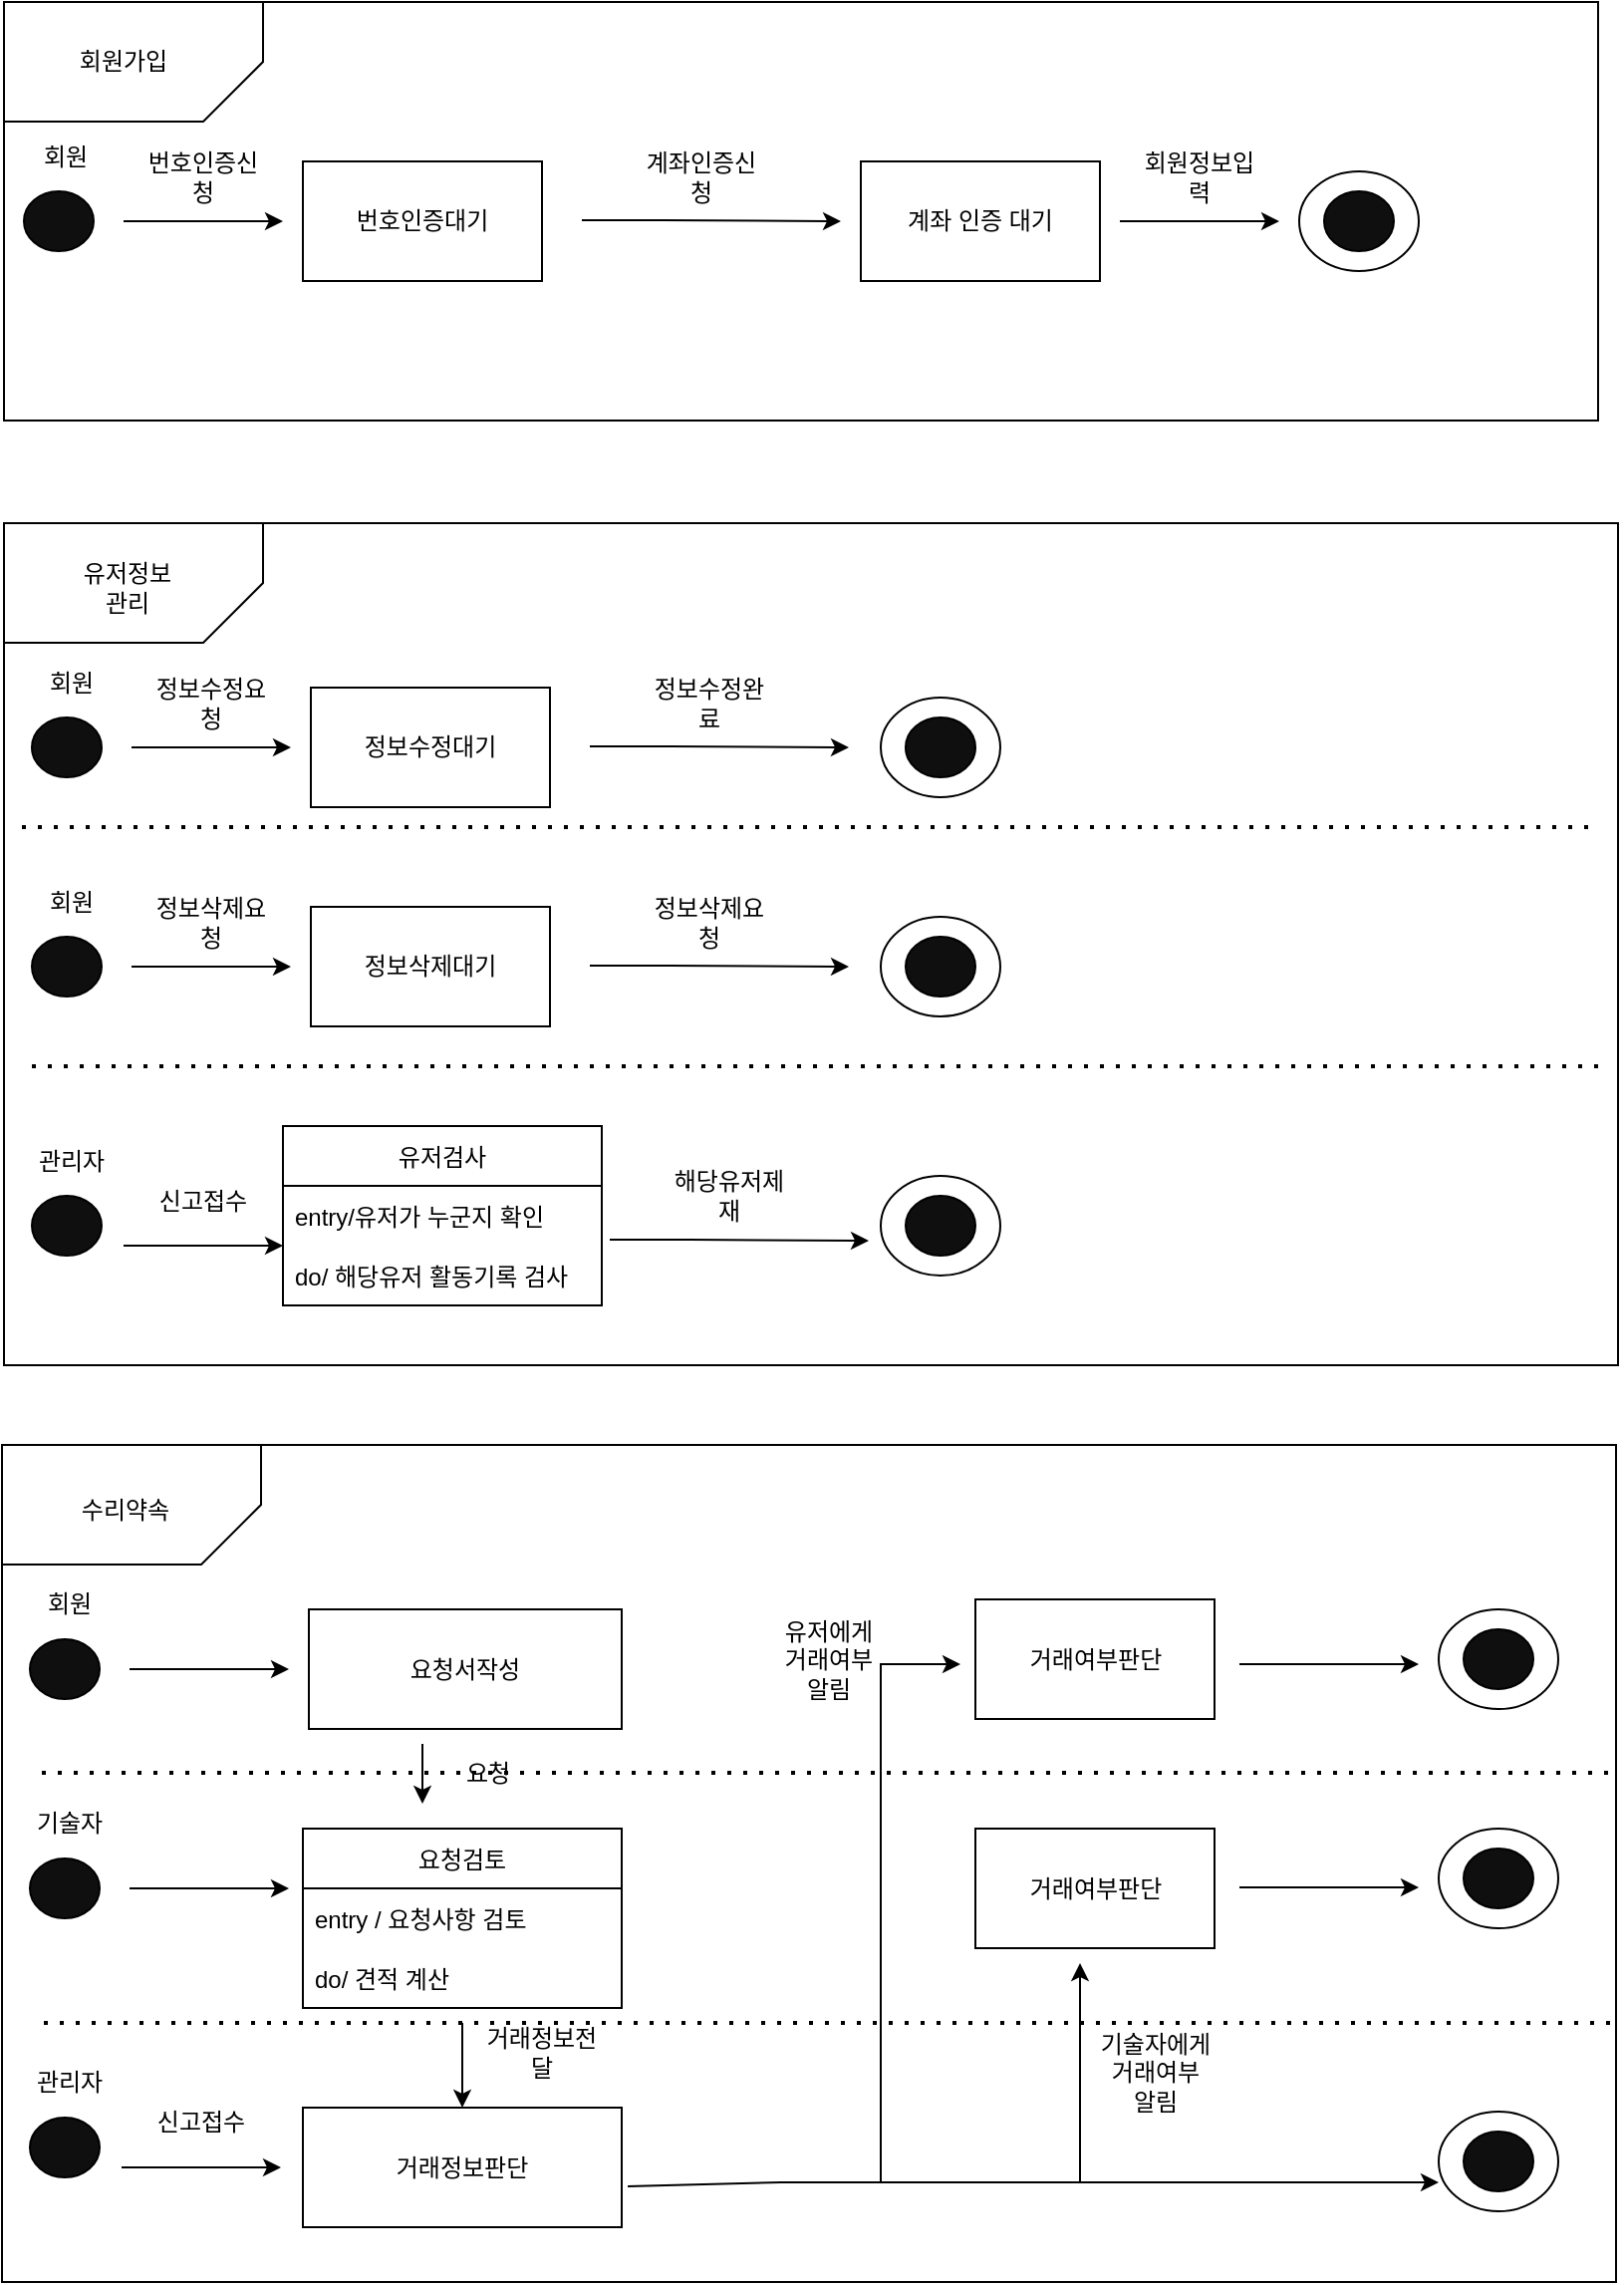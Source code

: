 <mxfile version="18.0.2" type="device"><diagram id="pJjr6ekW1hYh_InB4nEE" name="Page-1"><mxGraphModel dx="782" dy="428" grid="1" gridSize="10" guides="1" tooltips="1" connect="1" arrows="1" fold="1" page="1" pageScale="1" pageWidth="827" pageHeight="1169" background="#ffffff" math="0" shadow="0"><root><mxCell id="0"/><mxCell id="1" parent="0"/><mxCell id="K4Qyvft8Jh-T9vlTF13v-1" value="번호인증대기" style="rounded=0;whiteSpace=wrap;html=1;" parent="1" vertex="1"><mxGeometry x="160" y="136" width="120" height="60" as="geometry"/></mxCell><mxCell id="K4Qyvft8Jh-T9vlTF13v-2" value="계좌 인증 대기" style="rounded=0;whiteSpace=wrap;html=1;" parent="1" vertex="1"><mxGeometry x="440" y="136" width="120" height="60" as="geometry"/></mxCell><mxCell id="K4Qyvft8Jh-T9vlTF13v-3" value="" style="endArrow=classic;html=1;rounded=0;" parent="1" edge="1"><mxGeometry width="50" height="50" relative="1" as="geometry"><mxPoint x="70" y="166" as="sourcePoint"/><mxPoint x="150" y="166" as="targetPoint"/><Array as="points"><mxPoint x="110" y="166"/></Array></mxGeometry></mxCell><mxCell id="K4Qyvft8Jh-T9vlTF13v-4" value="" style="endArrow=classic;html=1;rounded=0;" parent="1" edge="1"><mxGeometry width="50" height="50" relative="1" as="geometry"><mxPoint x="300" y="165.5" as="sourcePoint"/><mxPoint x="430" y="166" as="targetPoint"/><Array as="points"><mxPoint x="340" y="165.5"/></Array></mxGeometry></mxCell><mxCell id="K4Qyvft8Jh-T9vlTF13v-6" value="" style="endArrow=classic;html=1;rounded=0;" parent="1" edge="1"><mxGeometry width="50" height="50" relative="1" as="geometry"><mxPoint x="570" y="166" as="sourcePoint"/><mxPoint x="650" y="166" as="targetPoint"/><Array as="points"><mxPoint x="600" y="166"/></Array></mxGeometry></mxCell><mxCell id="K4Qyvft8Jh-T9vlTF13v-7" value="" style="ellipse;whiteSpace=wrap;html=1;" parent="1" vertex="1"><mxGeometry x="660" y="141" width="60" height="50" as="geometry"/></mxCell><mxCell id="K4Qyvft8Jh-T9vlTF13v-10" value="" style="ellipse;whiteSpace=wrap;html=1;strokeColor=#000000;fillColor=#0F0F0F;" parent="1" vertex="1"><mxGeometry x="672.5" y="151" width="35" height="30" as="geometry"/></mxCell><mxCell id="K4Qyvft8Jh-T9vlTF13v-11" value="" style="ellipse;whiteSpace=wrap;html=1;strokeColor=#000000;fillColor=#0F0F0F;" parent="1" vertex="1"><mxGeometry x="20" y="151" width="35" height="30" as="geometry"/></mxCell><mxCell id="K4Qyvft8Jh-T9vlTF13v-13" value="" style="rounded=0;whiteSpace=wrap;html=1;strokeColor=#000000;fillColor=none;" parent="1" vertex="1"><mxGeometry x="10" y="56" width="800" height="210" as="geometry"/></mxCell><mxCell id="K4Qyvft8Jh-T9vlTF13v-14" value="" style="shape=card;whiteSpace=wrap;html=1;strokeColor=#000000;fillColor=none;rotation=-180;" parent="1" vertex="1"><mxGeometry x="10" y="56" width="130" height="60" as="geometry"/></mxCell><mxCell id="K4Qyvft8Jh-T9vlTF13v-15" value="회원가입" style="text;html=1;strokeColor=none;fillColor=none;align=center;verticalAlign=middle;whiteSpace=wrap;rounded=0;" parent="1" vertex="1"><mxGeometry x="40" y="71" width="60" height="30" as="geometry"/></mxCell><mxCell id="K4Qyvft8Jh-T9vlTF13v-16" value="번호인증신청" style="text;html=1;strokeColor=none;fillColor=none;align=center;verticalAlign=middle;whiteSpace=wrap;rounded=0;" parent="1" vertex="1"><mxGeometry x="80" y="126" width="60" height="35" as="geometry"/></mxCell><mxCell id="K4Qyvft8Jh-T9vlTF13v-17" value="계좌인증신청" style="text;html=1;strokeColor=none;fillColor=none;align=center;verticalAlign=middle;whiteSpace=wrap;rounded=0;" parent="1" vertex="1"><mxGeometry x="330" y="126" width="60" height="35" as="geometry"/></mxCell><mxCell id="K4Qyvft8Jh-T9vlTF13v-18" value="회원정보입력" style="text;html=1;strokeColor=none;fillColor=none;align=center;verticalAlign=middle;whiteSpace=wrap;rounded=0;" parent="1" vertex="1"><mxGeometry x="580" y="126" width="60" height="35" as="geometry"/></mxCell><mxCell id="K4Qyvft8Jh-T9vlTF13v-19" value="정보수정대기" style="rounded=0;whiteSpace=wrap;html=1;" parent="1" vertex="1"><mxGeometry x="164" y="400" width="120" height="60" as="geometry"/></mxCell><mxCell id="K4Qyvft8Jh-T9vlTF13v-21" value="" style="endArrow=classic;html=1;rounded=0;" parent="1" edge="1"><mxGeometry width="50" height="50" relative="1" as="geometry"><mxPoint x="74" y="430" as="sourcePoint"/><mxPoint x="154" y="430" as="targetPoint"/><Array as="points"><mxPoint x="114" y="430"/></Array></mxGeometry></mxCell><mxCell id="K4Qyvft8Jh-T9vlTF13v-22" value="" style="endArrow=classic;html=1;rounded=0;" parent="1" edge="1"><mxGeometry width="50" height="50" relative="1" as="geometry"><mxPoint x="304" y="429.5" as="sourcePoint"/><mxPoint x="434" y="430" as="targetPoint"/><Array as="points"><mxPoint x="344" y="429.5"/></Array></mxGeometry></mxCell><mxCell id="K4Qyvft8Jh-T9vlTF13v-24" value="" style="ellipse;whiteSpace=wrap;html=1;" parent="1" vertex="1"><mxGeometry x="450" y="405" width="60" height="50" as="geometry"/></mxCell><mxCell id="K4Qyvft8Jh-T9vlTF13v-25" value="" style="ellipse;whiteSpace=wrap;html=1;strokeColor=#000000;fillColor=#0F0F0F;" parent="1" vertex="1"><mxGeometry x="462.5" y="415" width="35" height="30" as="geometry"/></mxCell><mxCell id="K4Qyvft8Jh-T9vlTF13v-26" value="" style="ellipse;whiteSpace=wrap;html=1;strokeColor=#000000;fillColor=#0F0F0F;" parent="1" vertex="1"><mxGeometry x="24" y="415" width="35" height="30" as="geometry"/></mxCell><mxCell id="K4Qyvft8Jh-T9vlTF13v-27" value="" style="rounded=0;whiteSpace=wrap;html=1;strokeColor=#000000;fillColor=none;" parent="1" vertex="1"><mxGeometry x="10" y="317.5" width="810" height="422.5" as="geometry"/></mxCell><mxCell id="K4Qyvft8Jh-T9vlTF13v-28" value="" style="shape=card;whiteSpace=wrap;html=1;strokeColor=#000000;fillColor=none;rotation=-180;" parent="1" vertex="1"><mxGeometry x="10" y="317.5" width="130" height="60" as="geometry"/></mxCell><mxCell id="K4Qyvft8Jh-T9vlTF13v-29" value="유저정보관리" style="text;html=1;strokeColor=none;fillColor=none;align=center;verticalAlign=middle;whiteSpace=wrap;rounded=0;" parent="1" vertex="1"><mxGeometry x="44" y="335" width="56" height="30" as="geometry"/></mxCell><mxCell id="K4Qyvft8Jh-T9vlTF13v-30" value="정보수정요청" style="text;html=1;strokeColor=none;fillColor=none;align=center;verticalAlign=middle;whiteSpace=wrap;rounded=0;" parent="1" vertex="1"><mxGeometry x="84" y="390" width="60" height="35" as="geometry"/></mxCell><mxCell id="K4Qyvft8Jh-T9vlTF13v-31" value="정보수정완료" style="text;html=1;strokeColor=none;fillColor=none;align=center;verticalAlign=middle;whiteSpace=wrap;rounded=0;" parent="1" vertex="1"><mxGeometry x="334" y="390" width="60" height="35" as="geometry"/></mxCell><mxCell id="K4Qyvft8Jh-T9vlTF13v-33" value="회원" style="text;html=1;strokeColor=none;fillColor=none;align=center;verticalAlign=middle;whiteSpace=wrap;rounded=0;" parent="1" vertex="1"><mxGeometry x="14" y="380" width="60" height="35" as="geometry"/></mxCell><mxCell id="K4Qyvft8Jh-T9vlTF13v-34" value="정보삭제대기" style="rounded=0;whiteSpace=wrap;html=1;" parent="1" vertex="1"><mxGeometry x="164" y="510" width="120" height="60" as="geometry"/></mxCell><mxCell id="K4Qyvft8Jh-T9vlTF13v-35" value="" style="endArrow=classic;html=1;rounded=0;" parent="1" edge="1"><mxGeometry width="50" height="50" relative="1" as="geometry"><mxPoint x="74" y="540" as="sourcePoint"/><mxPoint x="154" y="540" as="targetPoint"/><Array as="points"><mxPoint x="114" y="540"/></Array></mxGeometry></mxCell><mxCell id="K4Qyvft8Jh-T9vlTF13v-36" value="" style="endArrow=classic;html=1;rounded=0;" parent="1" edge="1"><mxGeometry width="50" height="50" relative="1" as="geometry"><mxPoint x="304" y="539.5" as="sourcePoint"/><mxPoint x="434" y="540" as="targetPoint"/><Array as="points"><mxPoint x="344" y="539.5"/></Array></mxGeometry></mxCell><mxCell id="K4Qyvft8Jh-T9vlTF13v-37" value="" style="ellipse;whiteSpace=wrap;html=1;" parent="1" vertex="1"><mxGeometry x="450" y="515" width="60" height="50" as="geometry"/></mxCell><mxCell id="K4Qyvft8Jh-T9vlTF13v-38" value="" style="ellipse;whiteSpace=wrap;html=1;strokeColor=#000000;fillColor=#0F0F0F;" parent="1" vertex="1"><mxGeometry x="462.5" y="525" width="35" height="30" as="geometry"/></mxCell><mxCell id="K4Qyvft8Jh-T9vlTF13v-39" value="" style="ellipse;whiteSpace=wrap;html=1;strokeColor=#000000;fillColor=#0F0F0F;" parent="1" vertex="1"><mxGeometry x="24" y="525" width="35" height="30" as="geometry"/></mxCell><mxCell id="K4Qyvft8Jh-T9vlTF13v-40" value="정보삭제요청" style="text;html=1;strokeColor=none;fillColor=none;align=center;verticalAlign=middle;whiteSpace=wrap;rounded=0;" parent="1" vertex="1"><mxGeometry x="84" y="500" width="60" height="35" as="geometry"/></mxCell><mxCell id="K4Qyvft8Jh-T9vlTF13v-41" value="정보삭제요청" style="text;html=1;strokeColor=none;fillColor=none;align=center;verticalAlign=middle;whiteSpace=wrap;rounded=0;" parent="1" vertex="1"><mxGeometry x="334" y="500" width="60" height="35" as="geometry"/></mxCell><mxCell id="K4Qyvft8Jh-T9vlTF13v-42" value="회원" style="text;html=1;strokeColor=none;fillColor=none;align=center;verticalAlign=middle;whiteSpace=wrap;rounded=0;" parent="1" vertex="1"><mxGeometry x="14" y="490" width="60" height="35" as="geometry"/></mxCell><mxCell id="K4Qyvft8Jh-T9vlTF13v-43" value="유저검사" style="swimlane;fontStyle=0;childLayout=stackLayout;horizontal=1;startSize=30;horizontalStack=0;resizeParent=1;resizeParentMax=0;resizeLast=0;collapsible=1;marginBottom=0;strokeColor=#000000;fillColor=none;" parent="1" vertex="1"><mxGeometry x="150" y="620" width="160" height="90" as="geometry"/></mxCell><mxCell id="K4Qyvft8Jh-T9vlTF13v-45" value="entry/유저가 누군지 확인" style="text;strokeColor=none;fillColor=none;align=left;verticalAlign=middle;spacingLeft=4;spacingRight=4;overflow=hidden;points=[[0,0.5],[1,0.5]];portConstraint=eastwest;rotatable=0;" parent="K4Qyvft8Jh-T9vlTF13v-43" vertex="1"><mxGeometry y="30" width="160" height="30" as="geometry"/></mxCell><mxCell id="K4Qyvft8Jh-T9vlTF13v-46" value="do/ 해당유저 활동기록 검사" style="text;strokeColor=none;fillColor=none;align=left;verticalAlign=middle;spacingLeft=4;spacingRight=4;overflow=hidden;points=[[0,0.5],[1,0.5]];portConstraint=eastwest;rotatable=0;" parent="K4Qyvft8Jh-T9vlTF13v-43" vertex="1"><mxGeometry y="60" width="160" height="30" as="geometry"/></mxCell><mxCell id="K4Qyvft8Jh-T9vlTF13v-47" value="" style="ellipse;whiteSpace=wrap;html=1;strokeColor=#000000;fillColor=#0F0F0F;" parent="1" vertex="1"><mxGeometry x="24" y="655" width="35" height="30" as="geometry"/></mxCell><mxCell id="K4Qyvft8Jh-T9vlTF13v-48" value="관리자" style="text;html=1;strokeColor=none;fillColor=none;align=center;verticalAlign=middle;whiteSpace=wrap;rounded=0;" parent="1" vertex="1"><mxGeometry x="14" y="620" width="60" height="35" as="geometry"/></mxCell><mxCell id="K4Qyvft8Jh-T9vlTF13v-49" value="" style="endArrow=classic;html=1;rounded=0;" parent="1" edge="1"><mxGeometry width="50" height="50" relative="1" as="geometry"><mxPoint x="70" y="680" as="sourcePoint"/><mxPoint x="150" y="680" as="targetPoint"/><Array as="points"><mxPoint x="110" y="680"/></Array></mxGeometry></mxCell><mxCell id="K4Qyvft8Jh-T9vlTF13v-50" value="신고접수" style="text;html=1;strokeColor=none;fillColor=none;align=center;verticalAlign=middle;whiteSpace=wrap;rounded=0;" parent="1" vertex="1"><mxGeometry x="80" y="640" width="60" height="35" as="geometry"/></mxCell><mxCell id="K4Qyvft8Jh-T9vlTF13v-52" value="" style="endArrow=classic;html=1;rounded=0;" parent="1" edge="1"><mxGeometry width="50" height="50" relative="1" as="geometry"><mxPoint x="314" y="677" as="sourcePoint"/><mxPoint x="444" y="677.5" as="targetPoint"/><Array as="points"><mxPoint x="354" y="677"/></Array></mxGeometry></mxCell><mxCell id="K4Qyvft8Jh-T9vlTF13v-53" value="" style="ellipse;whiteSpace=wrap;html=1;" parent="1" vertex="1"><mxGeometry x="450" y="645" width="60" height="50" as="geometry"/></mxCell><mxCell id="K4Qyvft8Jh-T9vlTF13v-54" value="" style="ellipse;whiteSpace=wrap;html=1;strokeColor=#000000;fillColor=#0F0F0F;" parent="1" vertex="1"><mxGeometry x="462.5" y="655" width="35" height="30" as="geometry"/></mxCell><mxCell id="K4Qyvft8Jh-T9vlTF13v-55" value="해당유저제재" style="text;html=1;strokeColor=none;fillColor=none;align=center;verticalAlign=middle;whiteSpace=wrap;rounded=0;" parent="1" vertex="1"><mxGeometry x="344" y="637.5" width="60" height="35" as="geometry"/></mxCell><mxCell id="K4Qyvft8Jh-T9vlTF13v-121" value="요청서작성" style="rounded=0;whiteSpace=wrap;html=1;" parent="1" vertex="1"><mxGeometry x="163" y="862.5" width="157" height="60" as="geometry"/></mxCell><mxCell id="K4Qyvft8Jh-T9vlTF13v-122" value="" style="endArrow=classic;html=1;rounded=0;" parent="1" edge="1"><mxGeometry width="50" height="50" relative="1" as="geometry"><mxPoint x="73" y="892.5" as="sourcePoint"/><mxPoint x="153" y="892.5" as="targetPoint"/><Array as="points"><mxPoint x="113" y="892.5"/></Array></mxGeometry></mxCell><mxCell id="K4Qyvft8Jh-T9vlTF13v-124" value="" style="ellipse;whiteSpace=wrap;html=1;" parent="1" vertex="1"><mxGeometry x="730" y="862.5" width="60" height="50" as="geometry"/></mxCell><mxCell id="K4Qyvft8Jh-T9vlTF13v-125" value="" style="ellipse;whiteSpace=wrap;html=1;strokeColor=#000000;fillColor=#0F0F0F;" parent="1" vertex="1"><mxGeometry x="742.5" y="872.5" width="35" height="30" as="geometry"/></mxCell><mxCell id="K4Qyvft8Jh-T9vlTF13v-126" value="" style="ellipse;whiteSpace=wrap;html=1;strokeColor=#000000;fillColor=#0F0F0F;" parent="1" vertex="1"><mxGeometry x="23" y="877.5" width="35" height="30" as="geometry"/></mxCell><mxCell id="K4Qyvft8Jh-T9vlTF13v-128" value="" style="shape=card;whiteSpace=wrap;html=1;strokeColor=#000000;fillColor=none;rotation=-180;" parent="1" vertex="1"><mxGeometry x="9" y="780" width="130" height="60" as="geometry"/></mxCell><mxCell id="K4Qyvft8Jh-T9vlTF13v-129" value="수리약속" style="text;html=1;strokeColor=none;fillColor=none;align=center;verticalAlign=middle;whiteSpace=wrap;rounded=0;" parent="1" vertex="1"><mxGeometry x="43" y="797.5" width="56" height="30" as="geometry"/></mxCell><mxCell id="K4Qyvft8Jh-T9vlTF13v-132" value="회원" style="text;html=1;strokeColor=none;fillColor=none;align=center;verticalAlign=middle;whiteSpace=wrap;rounded=0;" parent="1" vertex="1"><mxGeometry x="13" y="842.5" width="60" height="35" as="geometry"/></mxCell><mxCell id="K4Qyvft8Jh-T9vlTF13v-134" value="" style="endArrow=classic;html=1;rounded=0;" parent="1" edge="1"><mxGeometry width="50" height="50" relative="1" as="geometry"><mxPoint x="73" y="1002.5" as="sourcePoint"/><mxPoint x="153" y="1002.5" as="targetPoint"/><Array as="points"><mxPoint x="113" y="1002.5"/></Array></mxGeometry></mxCell><mxCell id="K4Qyvft8Jh-T9vlTF13v-136" value="" style="ellipse;whiteSpace=wrap;html=1;" parent="1" vertex="1"><mxGeometry x="730" y="972.5" width="60" height="50" as="geometry"/></mxCell><mxCell id="K4Qyvft8Jh-T9vlTF13v-137" value="" style="ellipse;whiteSpace=wrap;html=1;strokeColor=#000000;fillColor=#0F0F0F;" parent="1" vertex="1"><mxGeometry x="742.5" y="982.5" width="35" height="30" as="geometry"/></mxCell><mxCell id="K4Qyvft8Jh-T9vlTF13v-138" value="" style="ellipse;whiteSpace=wrap;html=1;strokeColor=#000000;fillColor=#0F0F0F;" parent="1" vertex="1"><mxGeometry x="23" y="987.5" width="35" height="30" as="geometry"/></mxCell><mxCell id="K4Qyvft8Jh-T9vlTF13v-141" value="기술자" style="text;html=1;strokeColor=none;fillColor=none;align=center;verticalAlign=middle;whiteSpace=wrap;rounded=0;" parent="1" vertex="1"><mxGeometry x="13" y="952.5" width="60" height="35" as="geometry"/></mxCell><mxCell id="K4Qyvft8Jh-T9vlTF13v-145" value="" style="ellipse;whiteSpace=wrap;html=1;strokeColor=#000000;fillColor=#0F0F0F;" parent="1" vertex="1"><mxGeometry x="23" y="1117.5" width="35" height="30" as="geometry"/></mxCell><mxCell id="K4Qyvft8Jh-T9vlTF13v-146" value="관리자" style="text;html=1;strokeColor=none;fillColor=none;align=center;verticalAlign=middle;whiteSpace=wrap;rounded=0;" parent="1" vertex="1"><mxGeometry x="13" y="1082.5" width="60" height="35" as="geometry"/></mxCell><mxCell id="K4Qyvft8Jh-T9vlTF13v-147" value="" style="endArrow=classic;html=1;rounded=0;" parent="1" edge="1"><mxGeometry width="50" height="50" relative="1" as="geometry"><mxPoint x="69" y="1142.5" as="sourcePoint"/><mxPoint x="149" y="1142.5" as="targetPoint"/><Array as="points"><mxPoint x="109" y="1142.5"/></Array></mxGeometry></mxCell><mxCell id="K4Qyvft8Jh-T9vlTF13v-148" value="신고접수" style="text;html=1;strokeColor=none;fillColor=none;align=center;verticalAlign=middle;whiteSpace=wrap;rounded=0;" parent="1" vertex="1"><mxGeometry x="79" y="1102.5" width="60" height="35" as="geometry"/></mxCell><mxCell id="K4Qyvft8Jh-T9vlTF13v-149" value="" style="endArrow=classic;html=1;rounded=0;exitX=1.019;exitY=0.658;exitDx=0;exitDy=0;exitPerimeter=0;" parent="1" source="K4Qyvft8Jh-T9vlTF13v-159" edge="1"><mxGeometry width="50" height="50" relative="1" as="geometry"><mxPoint x="340" y="1150" as="sourcePoint"/><mxPoint x="550" y="1040" as="targetPoint"/><Array as="points"><mxPoint x="400" y="1150"/><mxPoint x="550" y="1150"/></Array></mxGeometry></mxCell><mxCell id="K4Qyvft8Jh-T9vlTF13v-150" value="" style="ellipse;whiteSpace=wrap;html=1;" parent="1" vertex="1"><mxGeometry x="730" y="1114.5" width="60" height="50" as="geometry"/></mxCell><mxCell id="K4Qyvft8Jh-T9vlTF13v-151" value="" style="ellipse;whiteSpace=wrap;html=1;strokeColor=#000000;fillColor=#0F0F0F;" parent="1" vertex="1"><mxGeometry x="742.5" y="1124.5" width="35" height="30" as="geometry"/></mxCell><mxCell id="K4Qyvft8Jh-T9vlTF13v-152" value="기술자에게 거래여부 알림" style="text;html=1;strokeColor=none;fillColor=none;align=center;verticalAlign=middle;whiteSpace=wrap;rounded=0;" parent="1" vertex="1"><mxGeometry x="557.5" y="1077.5" width="60" height="35" as="geometry"/></mxCell><mxCell id="K4Qyvft8Jh-T9vlTF13v-153" value="" style="endArrow=classic;html=1;rounded=0;" parent="1" edge="1"><mxGeometry width="50" height="50" relative="1" as="geometry"><mxPoint x="220" y="930" as="sourcePoint"/><mxPoint x="220" y="960" as="targetPoint"/><Array as="points"><mxPoint x="220" y="930"/></Array></mxGeometry></mxCell><mxCell id="K4Qyvft8Jh-T9vlTF13v-154" value="요청" style="text;html=1;strokeColor=none;fillColor=none;align=center;verticalAlign=middle;whiteSpace=wrap;rounded=0;" parent="1" vertex="1"><mxGeometry x="223" y="927.5" width="60" height="35" as="geometry"/></mxCell><mxCell id="K4Qyvft8Jh-T9vlTF13v-156" value="요청검토" style="swimlane;fontStyle=0;childLayout=stackLayout;horizontal=1;startSize=30;horizontalStack=0;resizeParent=1;resizeParentMax=0;resizeLast=0;collapsible=1;marginBottom=0;strokeColor=#000000;fillColor=none;" parent="1" vertex="1"><mxGeometry x="160" y="972.5" width="160" height="90" as="geometry"/></mxCell><mxCell id="K4Qyvft8Jh-T9vlTF13v-157" value="entry / 요청사항 검토" style="text;strokeColor=none;fillColor=none;align=left;verticalAlign=middle;spacingLeft=4;spacingRight=4;overflow=hidden;points=[[0,0.5],[1,0.5]];portConstraint=eastwest;rotatable=0;" parent="K4Qyvft8Jh-T9vlTF13v-156" vertex="1"><mxGeometry y="30" width="160" height="30" as="geometry"/></mxCell><mxCell id="K4Qyvft8Jh-T9vlTF13v-158" value="do/ 견적 계산" style="text;strokeColor=none;fillColor=none;align=left;verticalAlign=middle;spacingLeft=4;spacingRight=4;overflow=hidden;points=[[0,0.5],[1,0.5]];portConstraint=eastwest;rotatable=0;" parent="K4Qyvft8Jh-T9vlTF13v-156" vertex="1"><mxGeometry y="60" width="160" height="30" as="geometry"/></mxCell><mxCell id="K4Qyvft8Jh-T9vlTF13v-159" value="거래정보판단" style="rounded=0;whiteSpace=wrap;html=1;" parent="1" vertex="1"><mxGeometry x="160" y="1112.5" width="160" height="60" as="geometry"/></mxCell><mxCell id="K4Qyvft8Jh-T9vlTF13v-160" value="거래여부판단" style="rounded=0;whiteSpace=wrap;html=1;" parent="1" vertex="1"><mxGeometry x="497.5" y="857.5" width="120" height="60" as="geometry"/></mxCell><mxCell id="K4Qyvft8Jh-T9vlTF13v-161" value="거래여부판단" style="rounded=0;whiteSpace=wrap;html=1;" parent="1" vertex="1"><mxGeometry x="497.5" y="972.5" width="120" height="60" as="geometry"/></mxCell><mxCell id="K4Qyvft8Jh-T9vlTF13v-162" value="" style="endArrow=classic;html=1;rounded=0;" parent="1" edge="1"><mxGeometry width="50" height="50" relative="1" as="geometry"><mxPoint x="450" y="1150" as="sourcePoint"/><mxPoint x="490" y="890" as="targetPoint"/><Array as="points"><mxPoint x="450" y="890"/></Array></mxGeometry></mxCell><mxCell id="K4Qyvft8Jh-T9vlTF13v-163" value="유저에게 거래여부 알림" style="text;html=1;strokeColor=none;fillColor=none;align=center;verticalAlign=middle;whiteSpace=wrap;rounded=0;" parent="1" vertex="1"><mxGeometry x="394" y="870" width="60" height="35" as="geometry"/></mxCell><mxCell id="K4Qyvft8Jh-T9vlTF13v-165" value="" style="endArrow=classic;html=1;rounded=0;" parent="1" edge="1"><mxGeometry width="50" height="50" relative="1" as="geometry"><mxPoint x="630" y="890" as="sourcePoint"/><mxPoint x="720" y="890" as="targetPoint"/><Array as="points"/></mxGeometry></mxCell><mxCell id="K4Qyvft8Jh-T9vlTF13v-166" value="" style="endArrow=classic;html=1;rounded=0;" parent="1" edge="1"><mxGeometry width="50" height="50" relative="1" as="geometry"><mxPoint x="630" y="1002" as="sourcePoint"/><mxPoint x="720" y="1002" as="targetPoint"/><Array as="points"/></mxGeometry></mxCell><mxCell id="K4Qyvft8Jh-T9vlTF13v-167" value="" style="endArrow=classic;html=1;rounded=0;startArrow=none;" parent="1" edge="1"><mxGeometry width="50" height="50" relative="1" as="geometry"><mxPoint x="550" y="1150" as="sourcePoint"/><mxPoint x="730" y="1150" as="targetPoint"/><Array as="points"><mxPoint x="690" y="1150"/></Array></mxGeometry></mxCell><mxCell id="K4Qyvft8Jh-T9vlTF13v-56" value="" style="rounded=0;whiteSpace=wrap;html=1;strokeColor=#000000;fillColor=none;" parent="1" vertex="1"><mxGeometry x="9" y="780" width="810" height="420" as="geometry"/></mxCell><mxCell id="K4Qyvft8Jh-T9vlTF13v-170" value="" style="endArrow=none;dashed=1;html=1;dashPattern=1 3;strokeWidth=2;rounded=0;" parent="1" edge="1"><mxGeometry width="50" height="50" relative="1" as="geometry"><mxPoint x="29" y="944.5" as="sourcePoint"/><mxPoint x="819" y="944.5" as="targetPoint"/></mxGeometry></mxCell><mxCell id="K4Qyvft8Jh-T9vlTF13v-171" value="" style="endArrow=none;dashed=1;html=1;dashPattern=1 3;strokeWidth=2;rounded=0;" parent="1" edge="1"><mxGeometry width="50" height="50" relative="1" as="geometry"><mxPoint x="30" y="1070" as="sourcePoint"/><mxPoint x="820" y="1070" as="targetPoint"/></mxGeometry></mxCell><mxCell id="K4Qyvft8Jh-T9vlTF13v-172" value="회원" style="text;html=1;strokeColor=none;fillColor=none;align=center;verticalAlign=middle;whiteSpace=wrap;rounded=0;" parent="1" vertex="1"><mxGeometry x="10.5" y="116" width="60" height="35" as="geometry"/></mxCell><mxCell id="K4Qyvft8Jh-T9vlTF13v-173" value="" style="endArrow=none;dashed=1;html=1;dashPattern=1 3;strokeWidth=2;rounded=0;" parent="1" edge="1"><mxGeometry width="50" height="50" relative="1" as="geometry"><mxPoint x="24" y="590" as="sourcePoint"/><mxPoint x="814.0" y="590" as="targetPoint"/></mxGeometry></mxCell><mxCell id="K4Qyvft8Jh-T9vlTF13v-174" value="" style="endArrow=none;dashed=1;html=1;dashPattern=1 3;strokeWidth=2;rounded=0;" parent="1" edge="1"><mxGeometry width="50" height="50" relative="1" as="geometry"><mxPoint x="19" y="470" as="sourcePoint"/><mxPoint x="809.0" y="470" as="targetPoint"/></mxGeometry></mxCell><mxCell id="K4Qyvft8Jh-T9vlTF13v-175" value="" style="endArrow=classic;html=1;rounded=0;entryX=0.5;entryY=0;entryDx=0;entryDy=0;" parent="1" target="K4Qyvft8Jh-T9vlTF13v-159" edge="1"><mxGeometry width="50" height="50" relative="1" as="geometry"><mxPoint x="240" y="1070" as="sourcePoint"/><mxPoint x="230" y="970" as="targetPoint"/><Array as="points"><mxPoint x="240" y="1090"/></Array></mxGeometry></mxCell><mxCell id="K4Qyvft8Jh-T9vlTF13v-176" value="거래정보전달" style="text;html=1;strokeColor=none;fillColor=none;align=center;verticalAlign=middle;whiteSpace=wrap;rounded=0;" parent="1" vertex="1"><mxGeometry x="250" y="1067.5" width="60" height="35" as="geometry"/></mxCell></root></mxGraphModel></diagram></mxfile>